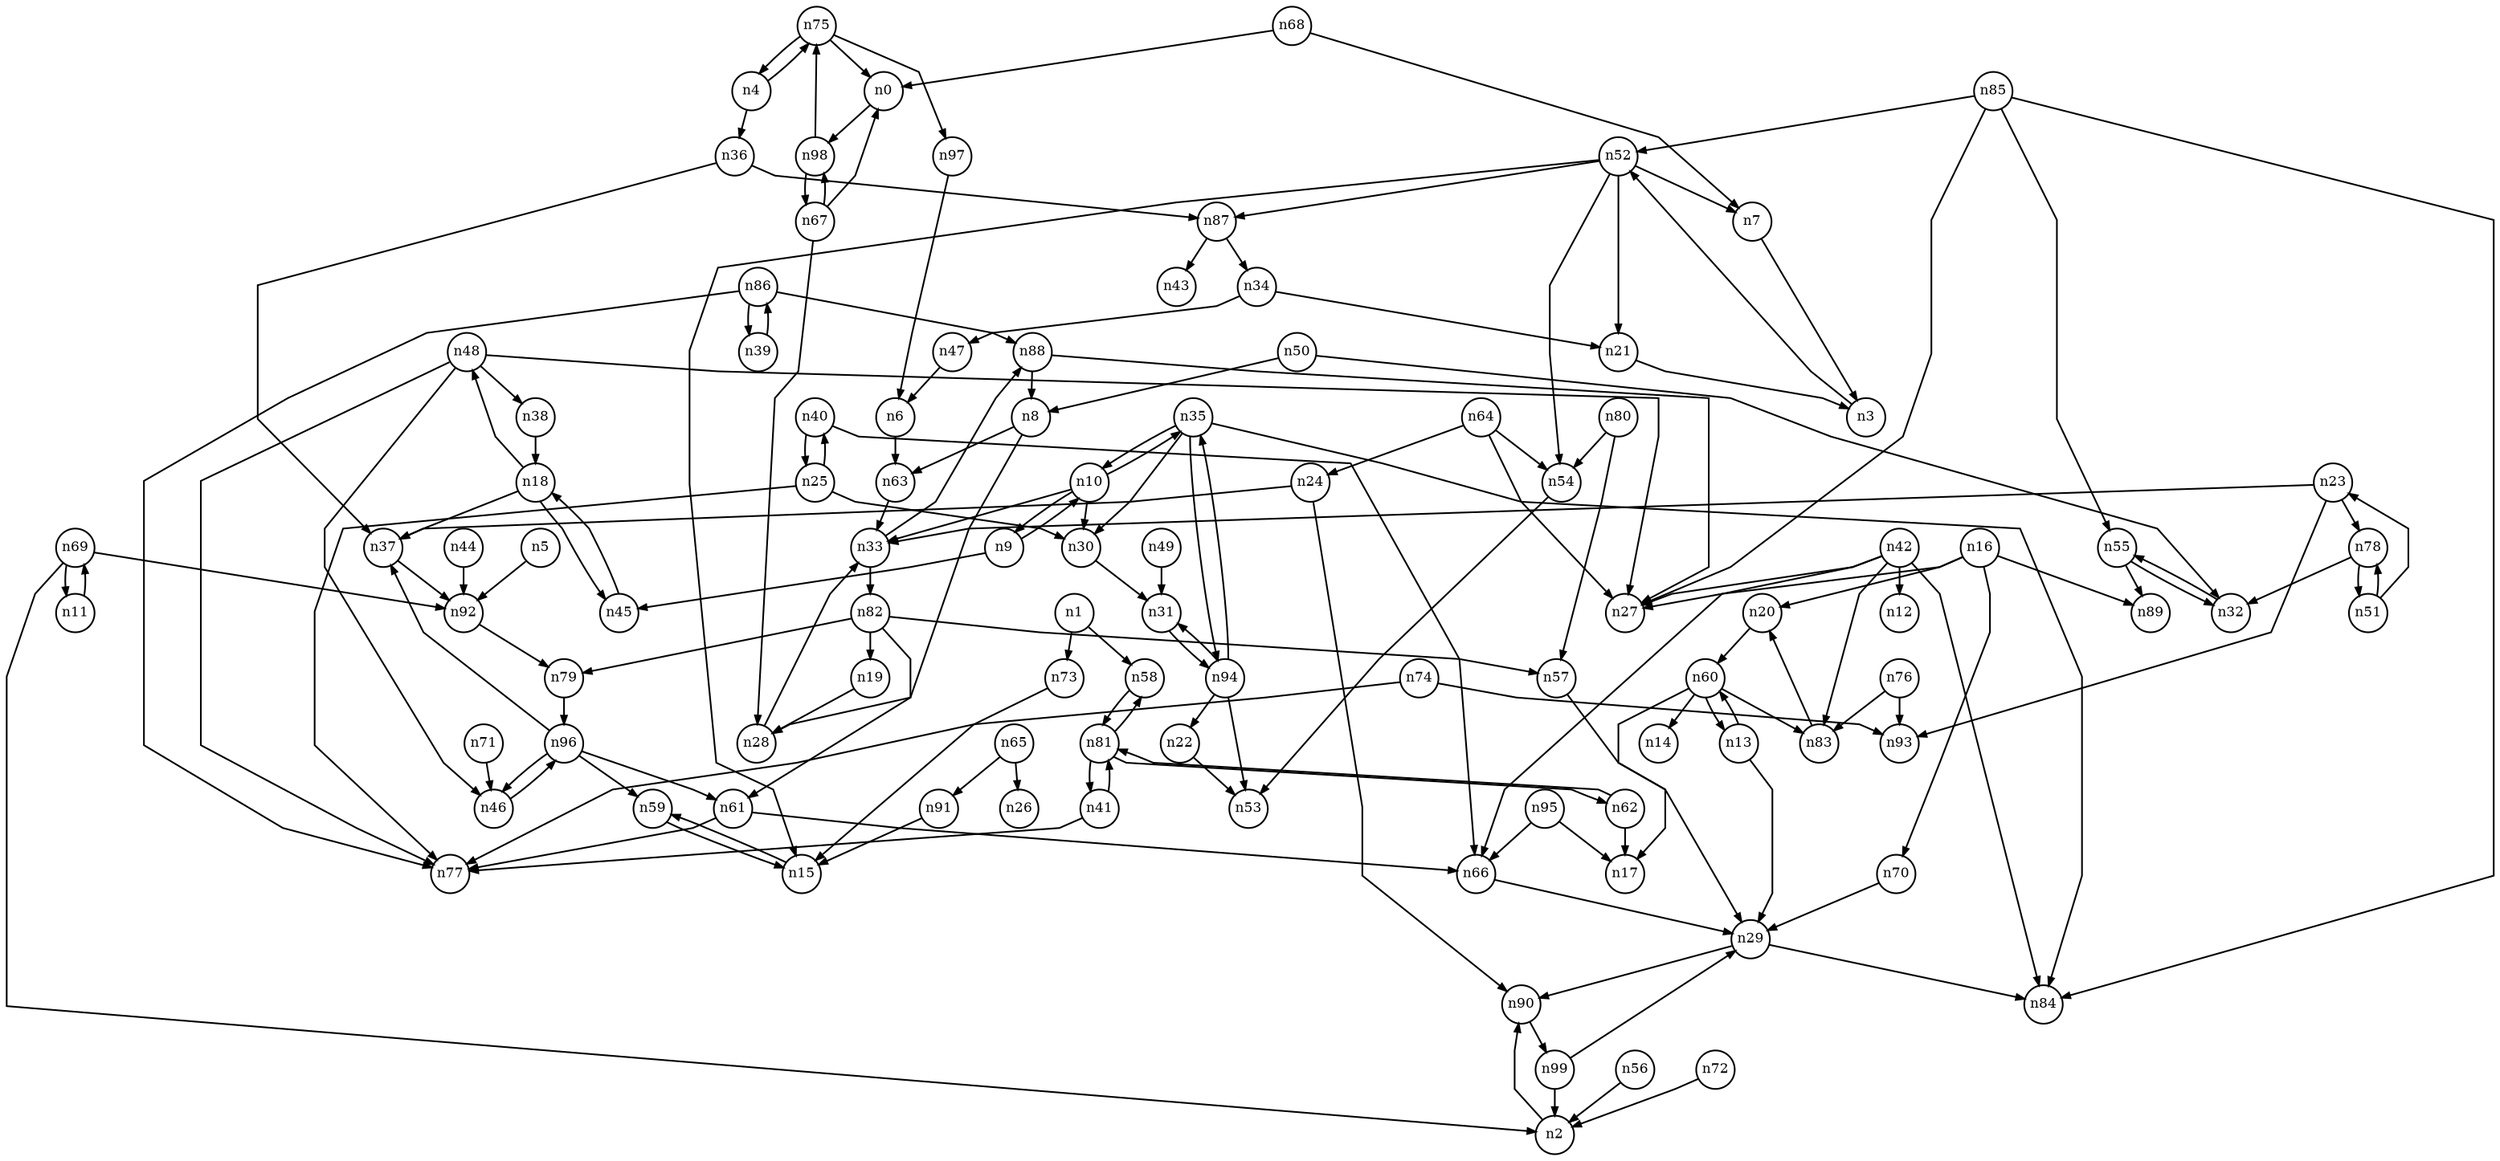 digraph G{
splines=polyline;
ranksep=0.22;
nodesep=0.22;
nodesize=0.32;
fontsize=8
edge [arrowsize=0.5]
node [fontsize=8 shape=circle width=0.32 fixedsize=shape];

n58 -> n81
n1 -> n58
n1 -> n73
n73 -> n15
n90 -> n99
n2 -> n90
n52 -> n7
n52 -> n15
n52 -> n54
n52 -> n87
n52 -> n21
n3 -> n52
n36 -> n37
n36 -> n87
n4 -> n36
n4 -> n75
n75 -> n0
n75 -> n97
n75 -> n4
n92 -> n79
n5 -> n92
n63 -> n33
n6 -> n63
n8 -> n63
n8 -> n28
n45 -> n18
n9 -> n45
n9 -> n10
n10 -> n9
n10 -> n30
n10 -> n33
n10 -> n35
n30 -> n31
n33 -> n88
n33 -> n82
n29 -> n84
n29 -> n90
n13 -> n29
n13 -> n60
n59 -> n15
n15 -> n59
n20 -> n60
n16 -> n20
n16 -> n27
n16 -> n70
n16 -> n89
n70 -> n29
n37 -> n92
n18 -> n37
n18 -> n45
n18 -> n48
n48 -> n27
n48 -> n38
n48 -> n46
n48 -> n77
n28 -> n33
n19 -> n28
n21 -> n3
n22 -> n53
n23 -> n33
n23 -> n93
n23 -> n78
n24 -> n37
n24 -> n90
n25 -> n30
n25 -> n40
n25 -> n77
n40 -> n66
n40 -> n25
n31 -> n94
n88 -> n8
n88 -> n27
n34 -> n21
n34 -> n47
n47 -> n6
n35 -> n10
n35 -> n30
n35 -> n84
n35 -> n94
n94 -> n22
n94 -> n31
n94 -> n53
n94 -> n35
n87 -> n43
n87 -> n34
n66 -> n29
n41 -> n77
n41 -> n81
n42 -> n12
n42 -> n27
n42 -> n66
n42 -> n83
n42 -> n84
n83 -> n20
n44 -> n92
n38 -> n18
n46 -> n96
n49 -> n31
n50 -> n8
n50 -> n32
n32 -> n55
n51 -> n23
n51 -> n78
n7 -> n3
n54 -> n53
n55 -> n32
n55 -> n89
n56 -> n2
n57 -> n29
n60 -> n13
n60 -> n14
n60 -> n17
n60 -> n83
n61 -> n66
n61 -> n77
n62 -> n17
n62 -> n81
n64 -> n24
n64 -> n27
n64 -> n54
n65 -> n26
n65 -> n91
n91 -> n15
n0 -> n98
n67 -> n0
n67 -> n28
n67 -> n98
n68 -> n0
n68 -> n7
n69 -> n2
n69 -> n11
n69 -> n92
n11 -> n69
n71 -> n46
n72 -> n2
n74 -> n77
n74 -> n93
n97 -> n6
n76 -> n83
n76 -> n93
n78 -> n32
n78 -> n51
n80 -> n54
n80 -> n57
n81 -> n41
n81 -> n58
n81 -> n62
n82 -> n19
n82 -> n57
n82 -> n61
n82 -> n79
n79 -> n96
n85 -> n27
n85 -> n52
n85 -> n55
n85 -> n84
n39 -> n86
n86 -> n39
n86 -> n77
n86 -> n88
n95 -> n17
n95 -> n66
n96 -> n37
n96 -> n46
n96 -> n59
n96 -> n61
n98 -> n67
n98 -> n75
n99 -> n2
n99 -> n29
}
